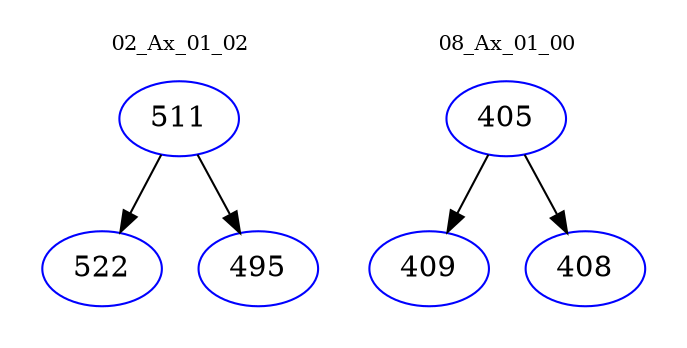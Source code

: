 digraph{
subgraph cluster_0 {
color = white
label = "02_Ax_01_02";
fontsize=10;
T0_511 [label="511", color="blue"]
T0_511 -> T0_522 [color="black"]
T0_522 [label="522", color="blue"]
T0_511 -> T0_495 [color="black"]
T0_495 [label="495", color="blue"]
}
subgraph cluster_1 {
color = white
label = "08_Ax_01_00";
fontsize=10;
T1_405 [label="405", color="blue"]
T1_405 -> T1_409 [color="black"]
T1_409 [label="409", color="blue"]
T1_405 -> T1_408 [color="black"]
T1_408 [label="408", color="blue"]
}
}
